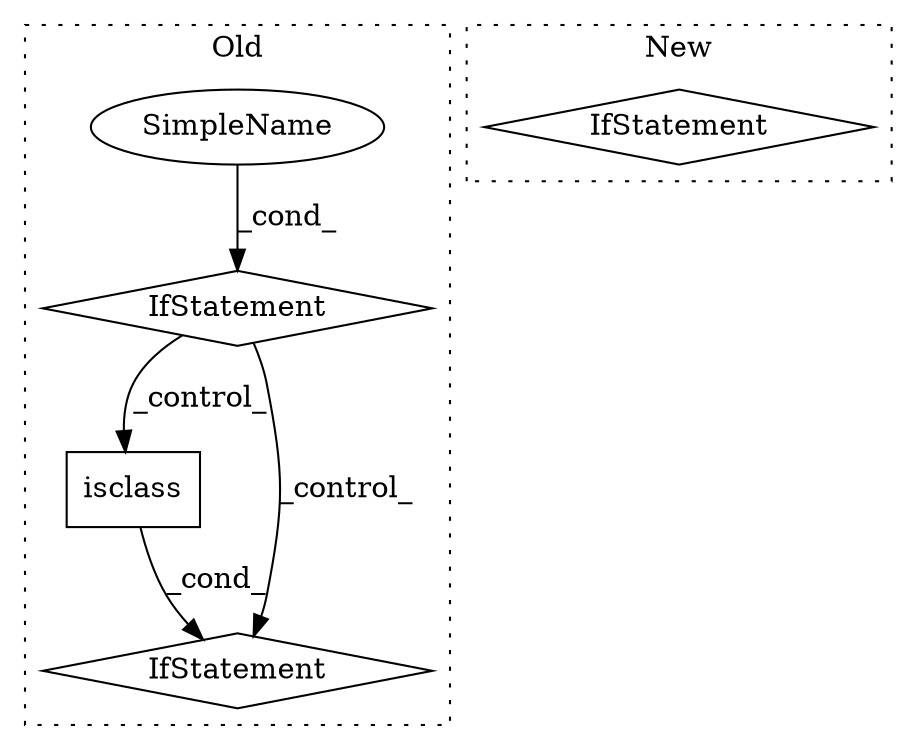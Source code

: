 digraph G {
subgraph cluster0 {
1 [label="isclass" a="32" s="3158,3169" l="8,1" shape="box"];
3 [label="IfStatement" a="25" s="3146,3194" l="4,2" shape="diamond"];
4 [label="SimpleName" a="42" s="" l="" shape="ellipse"];
5 [label="IfStatement" a="25" s="2542,2557" l="4,2" shape="diamond"];
label = "Old";
style="dotted";
}
subgraph cluster1 {
2 [label="IfStatement" a="25" s="3137" l="3" shape="diamond"];
label = "New";
style="dotted";
}
1 -> 3 [label="_cond_"];
4 -> 5 [label="_cond_"];
5 -> 3 [label="_control_"];
5 -> 1 [label="_control_"];
}
